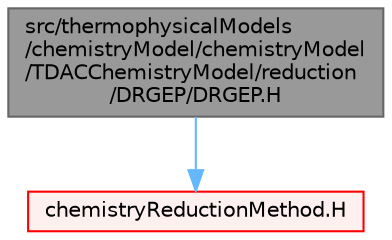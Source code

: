 digraph "src/thermophysicalModels/chemistryModel/chemistryModel/TDACChemistryModel/reduction/DRGEP/DRGEP.H"
{
 // LATEX_PDF_SIZE
  bgcolor="transparent";
  edge [fontname=Helvetica,fontsize=10,labelfontname=Helvetica,labelfontsize=10];
  node [fontname=Helvetica,fontsize=10,shape=box,height=0.2,width=0.4];
  Node1 [id="Node000001",label="src/thermophysicalModels\l/chemistryModel/chemistryModel\l/TDACChemistryModel/reduction\l/DRGEP/DRGEP.H",height=0.2,width=0.4,color="gray40", fillcolor="grey60", style="filled", fontcolor="black",tooltip=" "];
  Node1 -> Node2 [id="edge1_Node000001_Node000002",color="steelblue1",style="solid",tooltip=" "];
  Node2 [id="Node000002",label="chemistryReductionMethod.H",height=0.2,width=0.4,color="red", fillcolor="#FFF0F0", style="filled",URL="$chemistryReductionMethod_8H.html",tooltip=" "];
}
